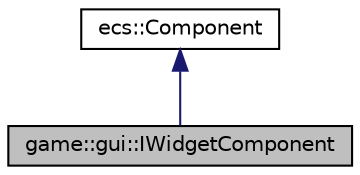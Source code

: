 digraph "game::gui::IWidgetComponent"
{
 // LATEX_PDF_SIZE
  edge [fontname="Helvetica",fontsize="10",labelfontname="Helvetica",labelfontsize="10"];
  node [fontname="Helvetica",fontsize="10",shape=record];
  Node1 [label="game::gui::IWidgetComponent",height=0.2,width=0.4,color="black", fillcolor="grey75", style="filled", fontcolor="black",tooltip="Base class for all widgets components."];
  Node2 -> Node1 [dir="back",color="midnightblue",fontsize="10",style="solid",fontname="Helvetica"];
  Node2 [label="ecs::Component",height=0.2,width=0.4,color="black", fillcolor="white", style="filled",URL="$classecs_1_1_component.html",tooltip="The base component type, all components must inherit from Component."];
}
